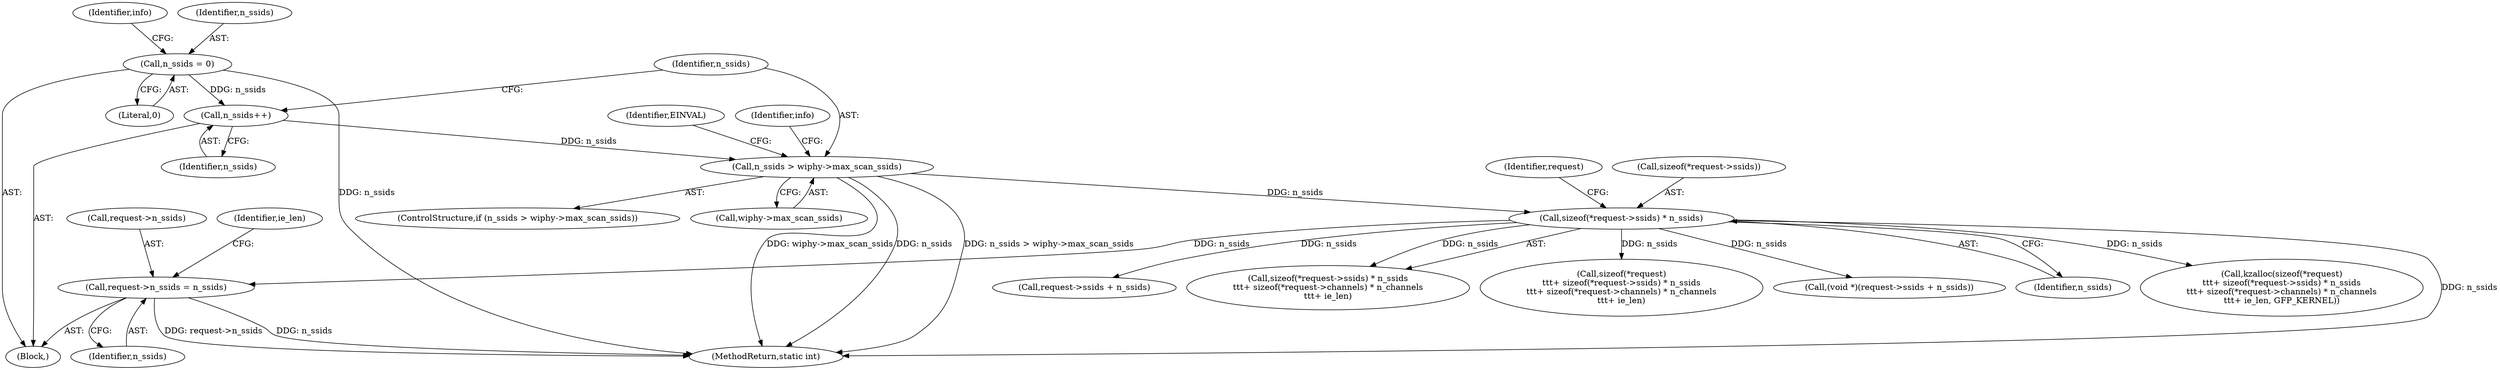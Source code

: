 digraph "0_linux_208c72f4fe44fe09577e7975ba0e7fa0278f3d03_0@pointer" {
"1000309" [label="(Call,request->n_ssids = n_ssids)"];
"1000272" [label="(Call,sizeof(*request->ssids) * n_ssids)"];
"1000229" [label="(Call,n_ssids > wiphy->max_scan_ssids)"];
"1000226" [label="(Call,n_ssids++)"];
"1000129" [label="(Call,n_ssids = 0)"];
"1000227" [label="(Identifier,n_ssids)"];
"1000284" [label="(Identifier,request)"];
"1000229" [label="(Call,n_ssids > wiphy->max_scan_ssids)"];
"1000273" [label="(Call,sizeof(*request->ssids))"];
"1000141" [label="(Identifier,info)"];
"1000315" [label="(Identifier,ie_len)"];
"1000236" [label="(Identifier,EINVAL)"];
"1000272" [label="(Call,sizeof(*request->ssids) * n_ssids)"];
"1000271" [label="(Call,sizeof(*request->ssids) * n_ssids\n\t\t\t+ sizeof(*request->channels) * n_channels\n\t\t\t+ ie_len)"];
"1000228" [label="(ControlStructure,if (n_ssids > wiphy->max_scan_ssids))"];
"1000310" [label="(Call,request->n_ssids)"];
"1000267" [label="(Call,sizeof(*request)\n\t\t\t+ sizeof(*request->ssids) * n_ssids\n\t\t\t+ sizeof(*request->channels) * n_channels\n\t\t\t+ ie_len)"];
"1000106" [label="(Block,)"];
"1000240" [label="(Identifier,info)"];
"1000129" [label="(Call,n_ssids = 0)"];
"1000309" [label="(Call,request->n_ssids = n_ssids)"];
"1000231" [label="(Call,wiphy->max_scan_ssids)"];
"1000226" [label="(Call,n_ssids++)"];
"1000325" [label="(Call,(void *)(request->ssids + n_ssids))"];
"1000130" [label="(Identifier,n_ssids)"];
"1000278" [label="(Identifier,n_ssids)"];
"1000266" [label="(Call,kzalloc(sizeof(*request)\n\t\t\t+ sizeof(*request->ssids) * n_ssids\n\t\t\t+ sizeof(*request->channels) * n_channels\n\t\t\t+ ie_len, GFP_KERNEL))"];
"1000313" [label="(Identifier,n_ssids)"];
"1000598" [label="(MethodReturn,static int)"];
"1000230" [label="(Identifier,n_ssids)"];
"1000327" [label="(Call,request->ssids + n_ssids)"];
"1000131" [label="(Literal,0)"];
"1000309" -> "1000106"  [label="AST: "];
"1000309" -> "1000313"  [label="CFG: "];
"1000310" -> "1000309"  [label="AST: "];
"1000313" -> "1000309"  [label="AST: "];
"1000315" -> "1000309"  [label="CFG: "];
"1000309" -> "1000598"  [label="DDG: request->n_ssids"];
"1000309" -> "1000598"  [label="DDG: n_ssids"];
"1000272" -> "1000309"  [label="DDG: n_ssids"];
"1000272" -> "1000271"  [label="AST: "];
"1000272" -> "1000278"  [label="CFG: "];
"1000273" -> "1000272"  [label="AST: "];
"1000278" -> "1000272"  [label="AST: "];
"1000284" -> "1000272"  [label="CFG: "];
"1000272" -> "1000598"  [label="DDG: n_ssids"];
"1000272" -> "1000266"  [label="DDG: n_ssids"];
"1000272" -> "1000267"  [label="DDG: n_ssids"];
"1000272" -> "1000271"  [label="DDG: n_ssids"];
"1000229" -> "1000272"  [label="DDG: n_ssids"];
"1000272" -> "1000325"  [label="DDG: n_ssids"];
"1000272" -> "1000327"  [label="DDG: n_ssids"];
"1000229" -> "1000228"  [label="AST: "];
"1000229" -> "1000231"  [label="CFG: "];
"1000230" -> "1000229"  [label="AST: "];
"1000231" -> "1000229"  [label="AST: "];
"1000236" -> "1000229"  [label="CFG: "];
"1000240" -> "1000229"  [label="CFG: "];
"1000229" -> "1000598"  [label="DDG: n_ssids > wiphy->max_scan_ssids"];
"1000229" -> "1000598"  [label="DDG: wiphy->max_scan_ssids"];
"1000229" -> "1000598"  [label="DDG: n_ssids"];
"1000226" -> "1000229"  [label="DDG: n_ssids"];
"1000226" -> "1000106"  [label="AST: "];
"1000226" -> "1000227"  [label="CFG: "];
"1000227" -> "1000226"  [label="AST: "];
"1000230" -> "1000226"  [label="CFG: "];
"1000129" -> "1000226"  [label="DDG: n_ssids"];
"1000129" -> "1000106"  [label="AST: "];
"1000129" -> "1000131"  [label="CFG: "];
"1000130" -> "1000129"  [label="AST: "];
"1000131" -> "1000129"  [label="AST: "];
"1000141" -> "1000129"  [label="CFG: "];
"1000129" -> "1000598"  [label="DDG: n_ssids"];
}
